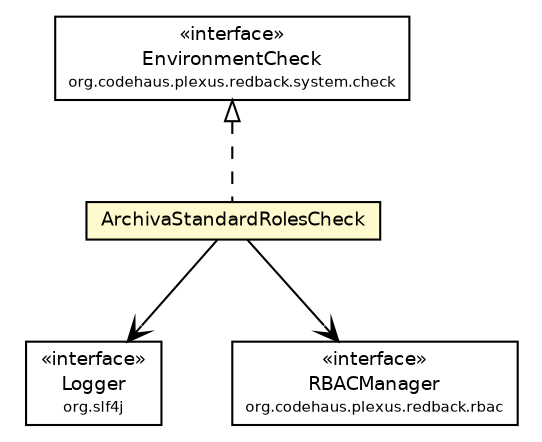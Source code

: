#!/usr/local/bin/dot
#
# Class diagram 
# Generated by UmlGraph version 4.6 (http://www.spinellis.gr/sw/umlgraph)
#

digraph G {
	edge [fontname="Helvetica",fontsize=10,labelfontname="Helvetica",labelfontsize=10];
	node [fontname="Helvetica",fontsize=10,shape=plaintext];
	// org.apache.maven.archiva.security.ArchivaStandardRolesCheck
	c152516 [label=<<table border="0" cellborder="1" cellspacing="0" cellpadding="2" port="p" bgcolor="lemonChiffon" href="./ArchivaStandardRolesCheck.html">
		<tr><td><table border="0" cellspacing="0" cellpadding="1">
			<tr><td> ArchivaStandardRolesCheck </td></tr>
		</table></td></tr>
		</table>>, fontname="Helvetica", fontcolor="black", fontsize=9.0];
	//org.apache.maven.archiva.security.ArchivaStandardRolesCheck implements org.codehaus.plexus.redback.system.check.EnvironmentCheck
	c152557:p -> c152516:p [dir=back,arrowtail=empty,style=dashed];
	// org.apache.maven.archiva.security.ArchivaStandardRolesCheck NAVASSOC org.slf4j.Logger
	c152516:p -> c152558:p [taillabel="", label="", headlabel="", fontname="Helvetica", fontcolor="black", fontsize=10.0, color="black", arrowhead=open];
	// org.apache.maven.archiva.security.ArchivaStandardRolesCheck NAVASSOC org.codehaus.plexus.redback.rbac.RBACManager
	c152516:p -> c152559:p [taillabel="", label="", headlabel="", fontname="Helvetica", fontcolor="black", fontsize=10.0, color="black", arrowhead=open];
	// org.slf4j.Logger
	c152558 [label=<<table border="0" cellborder="1" cellspacing="0" cellpadding="2" port="p" href="http://java.sun.com/j2se/1.4.2/docs/api/org/slf4j/Logger.html">
		<tr><td><table border="0" cellspacing="0" cellpadding="1">
			<tr><td> &laquo;interface&raquo; </td></tr>
			<tr><td> Logger </td></tr>
			<tr><td><font point-size="7.0"> org.slf4j </font></td></tr>
		</table></td></tr>
		</table>>, fontname="Helvetica", fontcolor="black", fontsize=9.0];
	// org.codehaus.plexus.redback.rbac.RBACManager
	c152559 [label=<<table border="0" cellborder="1" cellspacing="0" cellpadding="2" port="p" href="http://java.sun.com/j2se/1.4.2/docs/api/org/codehaus/plexus/redback/rbac/RBACManager.html">
		<tr><td><table border="0" cellspacing="0" cellpadding="1">
			<tr><td> &laquo;interface&raquo; </td></tr>
			<tr><td> RBACManager </td></tr>
			<tr><td><font point-size="7.0"> org.codehaus.plexus.redback.rbac </font></td></tr>
		</table></td></tr>
		</table>>, fontname="Helvetica", fontcolor="black", fontsize=9.0];
	// org.codehaus.plexus.redback.system.check.EnvironmentCheck
	c152557 [label=<<table border="0" cellborder="1" cellspacing="0" cellpadding="2" port="p" href="http://java.sun.com/j2se/1.4.2/docs/api/org/codehaus/plexus/redback/system/check/EnvironmentCheck.html">
		<tr><td><table border="0" cellspacing="0" cellpadding="1">
			<tr><td> &laquo;interface&raquo; </td></tr>
			<tr><td> EnvironmentCheck </td></tr>
			<tr><td><font point-size="7.0"> org.codehaus.plexus.redback.system.check </font></td></tr>
		</table></td></tr>
		</table>>, fontname="Helvetica", fontcolor="black", fontsize=9.0];
}

